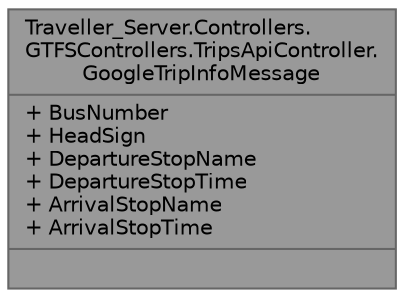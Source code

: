 digraph "Traveller_Server.Controllers.GTFSControllers.TripsApiController.GoogleTripInfoMessage"
{
 // LATEX_PDF_SIZE
  bgcolor="transparent";
  edge [fontname=Helvetica,fontsize=10,labelfontname=Helvetica,labelfontsize=10];
  node [fontname=Helvetica,fontsize=10,shape=box,height=0.2,width=0.4];
  Node1 [shape=record,label="{Traveller_Server.Controllers.\lGTFSControllers.TripsApiController.\lGoogleTripInfoMessage\n|+ BusNumber\l+ HeadSign\l+ DepartureStopName\l+ DepartureStopTime\l+ ArrivalStopName\l+ ArrivalStopTime\l|}",height=0.2,width=0.4,color="gray40", fillcolor="grey60", style="filled", fontcolor="black",tooltip="Class that represents the TripInfo from the GoogleDirectionsAPI."];
}
